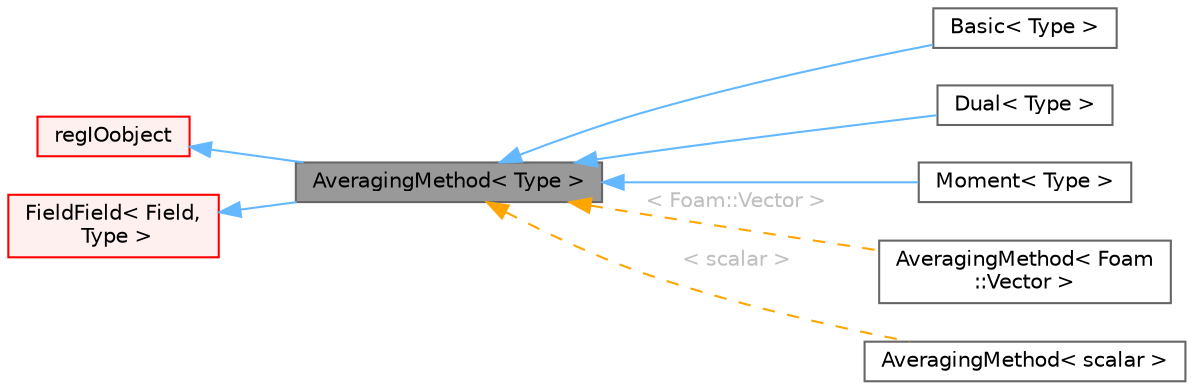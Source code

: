digraph "AveragingMethod&lt; Type &gt;"
{
 // LATEX_PDF_SIZE
  bgcolor="transparent";
  edge [fontname=Helvetica,fontsize=10,labelfontname=Helvetica,labelfontsize=10];
  node [fontname=Helvetica,fontsize=10,shape=box,height=0.2,width=0.4];
  rankdir="LR";
  Node1 [id="Node000001",label="AveragingMethod\< Type \>",height=0.2,width=0.4,color="gray40", fillcolor="grey60", style="filled", fontcolor="black",tooltip="Base class for lagrangian averaging methods."];
  Node2 -> Node1 [id="edge1_Node000001_Node000002",dir="back",color="steelblue1",style="solid",tooltip=" "];
  Node2 [id="Node000002",label="regIOobject",height=0.2,width=0.4,color="red", fillcolor="#FFF0F0", style="filled",URL="$classFoam_1_1regIOobject.html",tooltip="regIOobject is an abstract class derived from IOobject to handle automatic object registration with t..."];
  Node5 -> Node1 [id="edge2_Node000001_Node000005",dir="back",color="steelblue1",style="solid",tooltip=" "];
  Node5 [id="Node000005",label="FieldField\< Field,\l Type \>",height=0.2,width=0.4,color="red", fillcolor="#FFF0F0", style="filled",URL="$classFoam_1_1FieldField.html",tooltip="A field of fields is a PtrList of fields with reference counting."];
  Node1 -> Node11 [id="edge3_Node000001_Node000011",dir="back",color="steelblue1",style="solid",tooltip=" "];
  Node11 [id="Node000011",label="Basic\< Type \>",height=0.2,width=0.4,color="gray40", fillcolor="white", style="filled",URL="$classFoam_1_1AveragingMethods_1_1Basic.html",tooltip="Basic lagrangian averaging procedure."];
  Node1 -> Node12 [id="edge4_Node000001_Node000012",dir="back",color="steelblue1",style="solid",tooltip=" "];
  Node12 [id="Node000012",label="Dual\< Type \>",height=0.2,width=0.4,color="gray40", fillcolor="white", style="filled",URL="$classFoam_1_1AveragingMethods_1_1Dual.html",tooltip="Dual-mesh lagrangian averaging procedure."];
  Node1 -> Node13 [id="edge5_Node000001_Node000013",dir="back",color="steelblue1",style="solid",tooltip=" "];
  Node13 [id="Node000013",label="Moment\< Type \>",height=0.2,width=0.4,color="gray40", fillcolor="white", style="filled",URL="$classFoam_1_1AveragingMethods_1_1Moment.html",tooltip="Moment lagrangian averaging procedure."];
  Node1 -> Node14 [id="edge6_Node000001_Node000014",dir="back",color="orange",style="dashed",tooltip=" ",label=" \< Foam::Vector \>",fontcolor="grey" ];
  Node14 [id="Node000014",label="AveragingMethod\< Foam\l::Vector \>",height=0.2,width=0.4,color="gray40", fillcolor="white", style="filled",URL="$classFoam_1_1AveragingMethod.html",tooltip=" "];
  Node1 -> Node15 [id="edge7_Node000001_Node000015",dir="back",color="orange",style="dashed",tooltip=" ",label=" \< scalar \>",fontcolor="grey" ];
  Node15 [id="Node000015",label="AveragingMethod\< scalar \>",height=0.2,width=0.4,color="gray40", fillcolor="white", style="filled",URL="$classFoam_1_1AveragingMethod.html",tooltip=" "];
}
